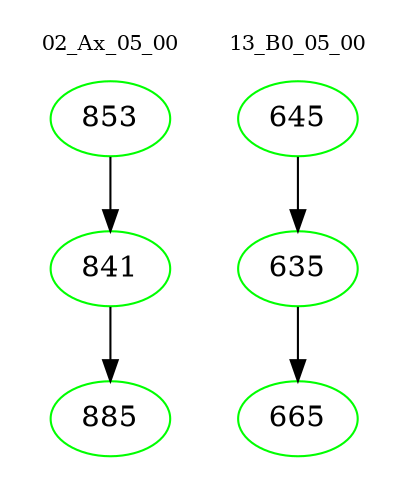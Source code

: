 digraph{
subgraph cluster_0 {
color = white
label = "02_Ax_05_00";
fontsize=10;
T0_853 [label="853", color="green"]
T0_853 -> T0_841 [color="black"]
T0_841 [label="841", color="green"]
T0_841 -> T0_885 [color="black"]
T0_885 [label="885", color="green"]
}
subgraph cluster_1 {
color = white
label = "13_B0_05_00";
fontsize=10;
T1_645 [label="645", color="green"]
T1_645 -> T1_635 [color="black"]
T1_635 [label="635", color="green"]
T1_635 -> T1_665 [color="black"]
T1_665 [label="665", color="green"]
}
}
